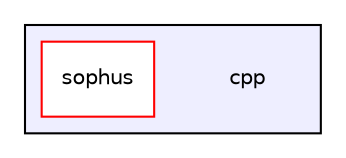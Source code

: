 digraph "/home/runner/work/Sophus/Sophus/cpp" {
  compound=true
  node [ fontsize="10", fontname="Helvetica"];
  edge [ labelfontsize="10", labelfontname="Helvetica"];
  subgraph clusterdir_df511e5bd85cec96854b39d5e1c27aa8 {
    graph [ bgcolor="#eeeeff", pencolor="black", label="" URL="dir_df511e5bd85cec96854b39d5e1c27aa8.html"];
    dir_df511e5bd85cec96854b39d5e1c27aa8 [shape=plaintext label="cpp"];
    dir_955fab3374a7652c82f8c2b63089d242 [shape=box label="sophus" color="red" fillcolor="white" style="filled" URL="dir_955fab3374a7652c82f8c2b63089d242.html"];
  }
}
